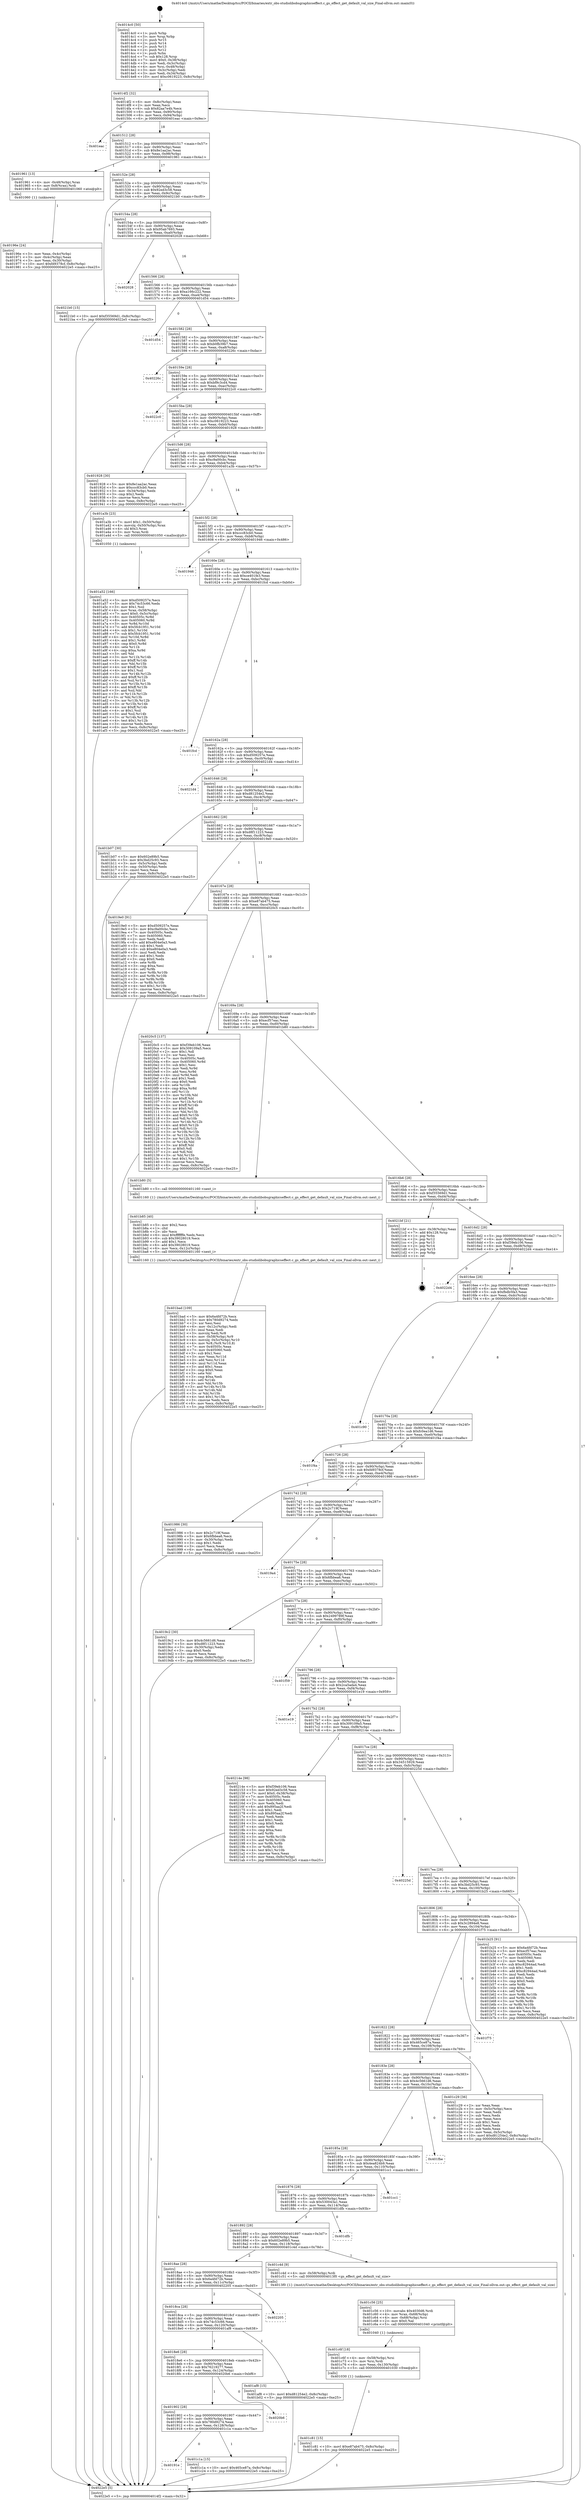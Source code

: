 digraph "0x4014c0" {
  label = "0x4014c0 (/mnt/c/Users/mathe/Desktop/tcc/POCII/binaries/extr_obs-studiolibobsgraphicseffect.c_gs_effect_get_default_val_size_Final-ollvm.out::main(0))"
  labelloc = "t"
  node[shape=record]

  Entry [label="",width=0.3,height=0.3,shape=circle,fillcolor=black,style=filled]
  "0x4014f2" [label="{
     0x4014f2 [32]\l
     | [instrs]\l
     &nbsp;&nbsp;0x4014f2 \<+6\>: mov -0x8c(%rbp),%eax\l
     &nbsp;&nbsp;0x4014f8 \<+2\>: mov %eax,%ecx\l
     &nbsp;&nbsp;0x4014fa \<+6\>: sub $0x82aa7e4b,%ecx\l
     &nbsp;&nbsp;0x401500 \<+6\>: mov %eax,-0x90(%rbp)\l
     &nbsp;&nbsp;0x401506 \<+6\>: mov %ecx,-0x94(%rbp)\l
     &nbsp;&nbsp;0x40150c \<+6\>: je 0000000000401eac \<main+0x9ec\>\l
  }"]
  "0x401eac" [label="{
     0x401eac\l
  }", style=dashed]
  "0x401512" [label="{
     0x401512 [28]\l
     | [instrs]\l
     &nbsp;&nbsp;0x401512 \<+5\>: jmp 0000000000401517 \<main+0x57\>\l
     &nbsp;&nbsp;0x401517 \<+6\>: mov -0x90(%rbp),%eax\l
     &nbsp;&nbsp;0x40151d \<+5\>: sub $0x8e1aa2ac,%eax\l
     &nbsp;&nbsp;0x401522 \<+6\>: mov %eax,-0x98(%rbp)\l
     &nbsp;&nbsp;0x401528 \<+6\>: je 0000000000401961 \<main+0x4a1\>\l
  }"]
  Exit [label="",width=0.3,height=0.3,shape=circle,fillcolor=black,style=filled,peripheries=2]
  "0x401961" [label="{
     0x401961 [13]\l
     | [instrs]\l
     &nbsp;&nbsp;0x401961 \<+4\>: mov -0x48(%rbp),%rax\l
     &nbsp;&nbsp;0x401965 \<+4\>: mov 0x8(%rax),%rdi\l
     &nbsp;&nbsp;0x401969 \<+5\>: call 0000000000401060 \<atoi@plt\>\l
     | [calls]\l
     &nbsp;&nbsp;0x401060 \{1\} (unknown)\l
  }"]
  "0x40152e" [label="{
     0x40152e [28]\l
     | [instrs]\l
     &nbsp;&nbsp;0x40152e \<+5\>: jmp 0000000000401533 \<main+0x73\>\l
     &nbsp;&nbsp;0x401533 \<+6\>: mov -0x90(%rbp),%eax\l
     &nbsp;&nbsp;0x401539 \<+5\>: sub $0x92ed3c58,%eax\l
     &nbsp;&nbsp;0x40153e \<+6\>: mov %eax,-0x9c(%rbp)\l
     &nbsp;&nbsp;0x401544 \<+6\>: je 00000000004021b0 \<main+0xcf0\>\l
  }"]
  "0x401c81" [label="{
     0x401c81 [15]\l
     | [instrs]\l
     &nbsp;&nbsp;0x401c81 \<+10\>: movl $0xe87ab475,-0x8c(%rbp)\l
     &nbsp;&nbsp;0x401c8b \<+5\>: jmp 00000000004022e5 \<main+0xe25\>\l
  }"]
  "0x4021b0" [label="{
     0x4021b0 [15]\l
     | [instrs]\l
     &nbsp;&nbsp;0x4021b0 \<+10\>: movl $0xf35569d1,-0x8c(%rbp)\l
     &nbsp;&nbsp;0x4021ba \<+5\>: jmp 00000000004022e5 \<main+0xe25\>\l
  }"]
  "0x40154a" [label="{
     0x40154a [28]\l
     | [instrs]\l
     &nbsp;&nbsp;0x40154a \<+5\>: jmp 000000000040154f \<main+0x8f\>\l
     &nbsp;&nbsp;0x40154f \<+6\>: mov -0x90(%rbp),%eax\l
     &nbsp;&nbsp;0x401555 \<+5\>: sub $0x95ab7693,%eax\l
     &nbsp;&nbsp;0x40155a \<+6\>: mov %eax,-0xa0(%rbp)\l
     &nbsp;&nbsp;0x401560 \<+6\>: je 0000000000402028 \<main+0xb68\>\l
  }"]
  "0x401c6f" [label="{
     0x401c6f [18]\l
     | [instrs]\l
     &nbsp;&nbsp;0x401c6f \<+4\>: mov -0x58(%rbp),%rsi\l
     &nbsp;&nbsp;0x401c73 \<+3\>: mov %rsi,%rdi\l
     &nbsp;&nbsp;0x401c76 \<+6\>: mov %eax,-0x130(%rbp)\l
     &nbsp;&nbsp;0x401c7c \<+5\>: call 0000000000401030 \<free@plt\>\l
     | [calls]\l
     &nbsp;&nbsp;0x401030 \{1\} (unknown)\l
  }"]
  "0x402028" [label="{
     0x402028\l
  }", style=dashed]
  "0x401566" [label="{
     0x401566 [28]\l
     | [instrs]\l
     &nbsp;&nbsp;0x401566 \<+5\>: jmp 000000000040156b \<main+0xab\>\l
     &nbsp;&nbsp;0x40156b \<+6\>: mov -0x90(%rbp),%eax\l
     &nbsp;&nbsp;0x401571 \<+5\>: sub $0xa166c222,%eax\l
     &nbsp;&nbsp;0x401576 \<+6\>: mov %eax,-0xa4(%rbp)\l
     &nbsp;&nbsp;0x40157c \<+6\>: je 0000000000401d54 \<main+0x894\>\l
  }"]
  "0x401c56" [label="{
     0x401c56 [25]\l
     | [instrs]\l
     &nbsp;&nbsp;0x401c56 \<+10\>: movabs $0x4030d6,%rdi\l
     &nbsp;&nbsp;0x401c60 \<+4\>: mov %rax,-0x68(%rbp)\l
     &nbsp;&nbsp;0x401c64 \<+4\>: mov -0x68(%rbp),%rsi\l
     &nbsp;&nbsp;0x401c68 \<+2\>: mov $0x0,%al\l
     &nbsp;&nbsp;0x401c6a \<+5\>: call 0000000000401040 \<printf@plt\>\l
     | [calls]\l
     &nbsp;&nbsp;0x401040 \{1\} (unknown)\l
  }"]
  "0x401d54" [label="{
     0x401d54\l
  }", style=dashed]
  "0x401582" [label="{
     0x401582 [28]\l
     | [instrs]\l
     &nbsp;&nbsp;0x401582 \<+5\>: jmp 0000000000401587 \<main+0xc7\>\l
     &nbsp;&nbsp;0x401587 \<+6\>: mov -0x90(%rbp),%eax\l
     &nbsp;&nbsp;0x40158d \<+5\>: sub $0xb0fb39b7,%eax\l
     &nbsp;&nbsp;0x401592 \<+6\>: mov %eax,-0xa8(%rbp)\l
     &nbsp;&nbsp;0x401598 \<+6\>: je 000000000040226c \<main+0xdac\>\l
  }"]
  "0x40191e" [label="{
     0x40191e\l
  }", style=dashed]
  "0x40226c" [label="{
     0x40226c\l
  }", style=dashed]
  "0x40159e" [label="{
     0x40159e [28]\l
     | [instrs]\l
     &nbsp;&nbsp;0x40159e \<+5\>: jmp 00000000004015a3 \<main+0xe3\>\l
     &nbsp;&nbsp;0x4015a3 \<+6\>: mov -0x90(%rbp),%eax\l
     &nbsp;&nbsp;0x4015a9 \<+5\>: sub $0xbf9c3cd4,%eax\l
     &nbsp;&nbsp;0x4015ae \<+6\>: mov %eax,-0xac(%rbp)\l
     &nbsp;&nbsp;0x4015b4 \<+6\>: je 00000000004022c0 \<main+0xe00\>\l
  }"]
  "0x401c1a" [label="{
     0x401c1a [15]\l
     | [instrs]\l
     &nbsp;&nbsp;0x401c1a \<+10\>: movl $0x465ce87a,-0x8c(%rbp)\l
     &nbsp;&nbsp;0x401c24 \<+5\>: jmp 00000000004022e5 \<main+0xe25\>\l
  }"]
  "0x4022c0" [label="{
     0x4022c0\l
  }", style=dashed]
  "0x4015ba" [label="{
     0x4015ba [28]\l
     | [instrs]\l
     &nbsp;&nbsp;0x4015ba \<+5\>: jmp 00000000004015bf \<main+0xff\>\l
     &nbsp;&nbsp;0x4015bf \<+6\>: mov -0x90(%rbp),%eax\l
     &nbsp;&nbsp;0x4015c5 \<+5\>: sub $0xc0619223,%eax\l
     &nbsp;&nbsp;0x4015ca \<+6\>: mov %eax,-0xb0(%rbp)\l
     &nbsp;&nbsp;0x4015d0 \<+6\>: je 0000000000401928 \<main+0x468\>\l
  }"]
  "0x401902" [label="{
     0x401902 [28]\l
     | [instrs]\l
     &nbsp;&nbsp;0x401902 \<+5\>: jmp 0000000000401907 \<main+0x447\>\l
     &nbsp;&nbsp;0x401907 \<+6\>: mov -0x90(%rbp),%eax\l
     &nbsp;&nbsp;0x40190d \<+5\>: sub $0x780d9274,%eax\l
     &nbsp;&nbsp;0x401912 \<+6\>: mov %eax,-0x128(%rbp)\l
     &nbsp;&nbsp;0x401918 \<+6\>: je 0000000000401c1a \<main+0x75a\>\l
  }"]
  "0x401928" [label="{
     0x401928 [30]\l
     | [instrs]\l
     &nbsp;&nbsp;0x401928 \<+5\>: mov $0x8e1aa2ac,%eax\l
     &nbsp;&nbsp;0x40192d \<+5\>: mov $0xccc83cb0,%ecx\l
     &nbsp;&nbsp;0x401932 \<+3\>: mov -0x34(%rbp),%edx\l
     &nbsp;&nbsp;0x401935 \<+3\>: cmp $0x2,%edx\l
     &nbsp;&nbsp;0x401938 \<+3\>: cmovne %ecx,%eax\l
     &nbsp;&nbsp;0x40193b \<+6\>: mov %eax,-0x8c(%rbp)\l
     &nbsp;&nbsp;0x401941 \<+5\>: jmp 00000000004022e5 \<main+0xe25\>\l
  }"]
  "0x4015d6" [label="{
     0x4015d6 [28]\l
     | [instrs]\l
     &nbsp;&nbsp;0x4015d6 \<+5\>: jmp 00000000004015db \<main+0x11b\>\l
     &nbsp;&nbsp;0x4015db \<+6\>: mov -0x90(%rbp),%eax\l
     &nbsp;&nbsp;0x4015e1 \<+5\>: sub $0xc9a00cbc,%eax\l
     &nbsp;&nbsp;0x4015e6 \<+6\>: mov %eax,-0xb4(%rbp)\l
     &nbsp;&nbsp;0x4015ec \<+6\>: je 0000000000401a3b \<main+0x57b\>\l
  }"]
  "0x4022e5" [label="{
     0x4022e5 [5]\l
     | [instrs]\l
     &nbsp;&nbsp;0x4022e5 \<+5\>: jmp 00000000004014f2 \<main+0x32\>\l
  }"]
  "0x4014c0" [label="{
     0x4014c0 [50]\l
     | [instrs]\l
     &nbsp;&nbsp;0x4014c0 \<+1\>: push %rbp\l
     &nbsp;&nbsp;0x4014c1 \<+3\>: mov %rsp,%rbp\l
     &nbsp;&nbsp;0x4014c4 \<+2\>: push %r15\l
     &nbsp;&nbsp;0x4014c6 \<+2\>: push %r14\l
     &nbsp;&nbsp;0x4014c8 \<+2\>: push %r13\l
     &nbsp;&nbsp;0x4014ca \<+2\>: push %r12\l
     &nbsp;&nbsp;0x4014cc \<+1\>: push %rbx\l
     &nbsp;&nbsp;0x4014cd \<+7\>: sub $0x128,%rsp\l
     &nbsp;&nbsp;0x4014d4 \<+7\>: movl $0x0,-0x38(%rbp)\l
     &nbsp;&nbsp;0x4014db \<+3\>: mov %edi,-0x3c(%rbp)\l
     &nbsp;&nbsp;0x4014de \<+4\>: mov %rsi,-0x48(%rbp)\l
     &nbsp;&nbsp;0x4014e2 \<+3\>: mov -0x3c(%rbp),%edi\l
     &nbsp;&nbsp;0x4014e5 \<+3\>: mov %edi,-0x34(%rbp)\l
     &nbsp;&nbsp;0x4014e8 \<+10\>: movl $0xc0619223,-0x8c(%rbp)\l
  }"]
  "0x40196e" [label="{
     0x40196e [24]\l
     | [instrs]\l
     &nbsp;&nbsp;0x40196e \<+3\>: mov %eax,-0x4c(%rbp)\l
     &nbsp;&nbsp;0x401971 \<+3\>: mov -0x4c(%rbp),%eax\l
     &nbsp;&nbsp;0x401974 \<+3\>: mov %eax,-0x30(%rbp)\l
     &nbsp;&nbsp;0x401977 \<+10\>: movl $0xfd9378cf,-0x8c(%rbp)\l
     &nbsp;&nbsp;0x401981 \<+5\>: jmp 00000000004022e5 \<main+0xe25\>\l
  }"]
  "0x4020b6" [label="{
     0x4020b6\l
  }", style=dashed]
  "0x401a3b" [label="{
     0x401a3b [23]\l
     | [instrs]\l
     &nbsp;&nbsp;0x401a3b \<+7\>: movl $0x1,-0x50(%rbp)\l
     &nbsp;&nbsp;0x401a42 \<+4\>: movslq -0x50(%rbp),%rax\l
     &nbsp;&nbsp;0x401a46 \<+4\>: shl $0x3,%rax\l
     &nbsp;&nbsp;0x401a4a \<+3\>: mov %rax,%rdi\l
     &nbsp;&nbsp;0x401a4d \<+5\>: call 0000000000401050 \<malloc@plt\>\l
     | [calls]\l
     &nbsp;&nbsp;0x401050 \{1\} (unknown)\l
  }"]
  "0x4015f2" [label="{
     0x4015f2 [28]\l
     | [instrs]\l
     &nbsp;&nbsp;0x4015f2 \<+5\>: jmp 00000000004015f7 \<main+0x137\>\l
     &nbsp;&nbsp;0x4015f7 \<+6\>: mov -0x90(%rbp),%eax\l
     &nbsp;&nbsp;0x4015fd \<+5\>: sub $0xccc83cb0,%eax\l
     &nbsp;&nbsp;0x401602 \<+6\>: mov %eax,-0xb8(%rbp)\l
     &nbsp;&nbsp;0x401608 \<+6\>: je 0000000000401946 \<main+0x486\>\l
  }"]
  "0x401bad" [label="{
     0x401bad [109]\l
     | [instrs]\l
     &nbsp;&nbsp;0x401bad \<+5\>: mov $0x6a4fd72b,%ecx\l
     &nbsp;&nbsp;0x401bb2 \<+5\>: mov $0x780d9274,%edx\l
     &nbsp;&nbsp;0x401bb7 \<+2\>: xor %esi,%esi\l
     &nbsp;&nbsp;0x401bb9 \<+6\>: mov -0x12c(%rbp),%edi\l
     &nbsp;&nbsp;0x401bbf \<+3\>: imul %eax,%edi\l
     &nbsp;&nbsp;0x401bc2 \<+3\>: movslq %edi,%r8\l
     &nbsp;&nbsp;0x401bc5 \<+4\>: mov -0x58(%rbp),%r9\l
     &nbsp;&nbsp;0x401bc9 \<+4\>: movslq -0x5c(%rbp),%r10\l
     &nbsp;&nbsp;0x401bcd \<+4\>: mov %r8,(%r9,%r10,8)\l
     &nbsp;&nbsp;0x401bd1 \<+7\>: mov 0x40505c,%eax\l
     &nbsp;&nbsp;0x401bd8 \<+7\>: mov 0x405060,%edi\l
     &nbsp;&nbsp;0x401bdf \<+3\>: sub $0x1,%esi\l
     &nbsp;&nbsp;0x401be2 \<+3\>: mov %eax,%r11d\l
     &nbsp;&nbsp;0x401be5 \<+3\>: add %esi,%r11d\l
     &nbsp;&nbsp;0x401be8 \<+4\>: imul %r11d,%eax\l
     &nbsp;&nbsp;0x401bec \<+3\>: and $0x1,%eax\l
     &nbsp;&nbsp;0x401bef \<+3\>: cmp $0x0,%eax\l
     &nbsp;&nbsp;0x401bf2 \<+3\>: sete %bl\l
     &nbsp;&nbsp;0x401bf5 \<+3\>: cmp $0xa,%edi\l
     &nbsp;&nbsp;0x401bf8 \<+4\>: setl %r14b\l
     &nbsp;&nbsp;0x401bfc \<+3\>: mov %bl,%r15b\l
     &nbsp;&nbsp;0x401bff \<+3\>: and %r14b,%r15b\l
     &nbsp;&nbsp;0x401c02 \<+3\>: xor %r14b,%bl\l
     &nbsp;&nbsp;0x401c05 \<+3\>: or %bl,%r15b\l
     &nbsp;&nbsp;0x401c08 \<+4\>: test $0x1,%r15b\l
     &nbsp;&nbsp;0x401c0c \<+3\>: cmovne %edx,%ecx\l
     &nbsp;&nbsp;0x401c0f \<+6\>: mov %ecx,-0x8c(%rbp)\l
     &nbsp;&nbsp;0x401c15 \<+5\>: jmp 00000000004022e5 \<main+0xe25\>\l
  }"]
  "0x401946" [label="{
     0x401946\l
  }", style=dashed]
  "0x40160e" [label="{
     0x40160e [28]\l
     | [instrs]\l
     &nbsp;&nbsp;0x40160e \<+5\>: jmp 0000000000401613 \<main+0x153\>\l
     &nbsp;&nbsp;0x401613 \<+6\>: mov -0x90(%rbp),%eax\l
     &nbsp;&nbsp;0x401619 \<+5\>: sub $0xce401fe3,%eax\l
     &nbsp;&nbsp;0x40161e \<+6\>: mov %eax,-0xbc(%rbp)\l
     &nbsp;&nbsp;0x401624 \<+6\>: je 0000000000401fcd \<main+0xb0d\>\l
  }"]
  "0x401b85" [label="{
     0x401b85 [40]\l
     | [instrs]\l
     &nbsp;&nbsp;0x401b85 \<+5\>: mov $0x2,%ecx\l
     &nbsp;&nbsp;0x401b8a \<+1\>: cltd\l
     &nbsp;&nbsp;0x401b8b \<+2\>: idiv %ecx\l
     &nbsp;&nbsp;0x401b8d \<+6\>: imul $0xfffffffe,%edx,%ecx\l
     &nbsp;&nbsp;0x401b93 \<+6\>: sub $0x39028019,%ecx\l
     &nbsp;&nbsp;0x401b99 \<+3\>: add $0x1,%ecx\l
     &nbsp;&nbsp;0x401b9c \<+6\>: add $0x39028019,%ecx\l
     &nbsp;&nbsp;0x401ba2 \<+6\>: mov %ecx,-0x12c(%rbp)\l
     &nbsp;&nbsp;0x401ba8 \<+5\>: call 0000000000401160 \<next_i\>\l
     | [calls]\l
     &nbsp;&nbsp;0x401160 \{1\} (/mnt/c/Users/mathe/Desktop/tcc/POCII/binaries/extr_obs-studiolibobsgraphicseffect.c_gs_effect_get_default_val_size_Final-ollvm.out::next_i)\l
  }"]
  "0x401fcd" [label="{
     0x401fcd\l
  }", style=dashed]
  "0x40162a" [label="{
     0x40162a [28]\l
     | [instrs]\l
     &nbsp;&nbsp;0x40162a \<+5\>: jmp 000000000040162f \<main+0x16f\>\l
     &nbsp;&nbsp;0x40162f \<+6\>: mov -0x90(%rbp),%eax\l
     &nbsp;&nbsp;0x401635 \<+5\>: sub $0xd509257e,%eax\l
     &nbsp;&nbsp;0x40163a \<+6\>: mov %eax,-0xc0(%rbp)\l
     &nbsp;&nbsp;0x401640 \<+6\>: je 00000000004021d4 \<main+0xd14\>\l
  }"]
  "0x4018e6" [label="{
     0x4018e6 [28]\l
     | [instrs]\l
     &nbsp;&nbsp;0x4018e6 \<+5\>: jmp 00000000004018eb \<main+0x42b\>\l
     &nbsp;&nbsp;0x4018eb \<+6\>: mov -0x90(%rbp),%eax\l
     &nbsp;&nbsp;0x4018f1 \<+5\>: sub $0x76219277,%eax\l
     &nbsp;&nbsp;0x4018f6 \<+6\>: mov %eax,-0x124(%rbp)\l
     &nbsp;&nbsp;0x4018fc \<+6\>: je 00000000004020b6 \<main+0xbf6\>\l
  }"]
  "0x4021d4" [label="{
     0x4021d4\l
  }", style=dashed]
  "0x401646" [label="{
     0x401646 [28]\l
     | [instrs]\l
     &nbsp;&nbsp;0x401646 \<+5\>: jmp 000000000040164b \<main+0x18b\>\l
     &nbsp;&nbsp;0x40164b \<+6\>: mov -0x90(%rbp),%eax\l
     &nbsp;&nbsp;0x401651 \<+5\>: sub $0xd81254e2,%eax\l
     &nbsp;&nbsp;0x401656 \<+6\>: mov %eax,-0xc4(%rbp)\l
     &nbsp;&nbsp;0x40165c \<+6\>: je 0000000000401b07 \<main+0x647\>\l
  }"]
  "0x401af8" [label="{
     0x401af8 [15]\l
     | [instrs]\l
     &nbsp;&nbsp;0x401af8 \<+10\>: movl $0xd81254e2,-0x8c(%rbp)\l
     &nbsp;&nbsp;0x401b02 \<+5\>: jmp 00000000004022e5 \<main+0xe25\>\l
  }"]
  "0x401b07" [label="{
     0x401b07 [30]\l
     | [instrs]\l
     &nbsp;&nbsp;0x401b07 \<+5\>: mov $0x602e89b5,%eax\l
     &nbsp;&nbsp;0x401b0c \<+5\>: mov $0x3bd25c93,%ecx\l
     &nbsp;&nbsp;0x401b11 \<+3\>: mov -0x5c(%rbp),%edx\l
     &nbsp;&nbsp;0x401b14 \<+3\>: cmp -0x50(%rbp),%edx\l
     &nbsp;&nbsp;0x401b17 \<+3\>: cmovl %ecx,%eax\l
     &nbsp;&nbsp;0x401b1a \<+6\>: mov %eax,-0x8c(%rbp)\l
     &nbsp;&nbsp;0x401b20 \<+5\>: jmp 00000000004022e5 \<main+0xe25\>\l
  }"]
  "0x401662" [label="{
     0x401662 [28]\l
     | [instrs]\l
     &nbsp;&nbsp;0x401662 \<+5\>: jmp 0000000000401667 \<main+0x1a7\>\l
     &nbsp;&nbsp;0x401667 \<+6\>: mov -0x90(%rbp),%eax\l
     &nbsp;&nbsp;0x40166d \<+5\>: sub $0xd8f11223,%eax\l
     &nbsp;&nbsp;0x401672 \<+6\>: mov %eax,-0xc8(%rbp)\l
     &nbsp;&nbsp;0x401678 \<+6\>: je 00000000004019e0 \<main+0x520\>\l
  }"]
  "0x4018ca" [label="{
     0x4018ca [28]\l
     | [instrs]\l
     &nbsp;&nbsp;0x4018ca \<+5\>: jmp 00000000004018cf \<main+0x40f\>\l
     &nbsp;&nbsp;0x4018cf \<+6\>: mov -0x90(%rbp),%eax\l
     &nbsp;&nbsp;0x4018d5 \<+5\>: sub $0x74c53c66,%eax\l
     &nbsp;&nbsp;0x4018da \<+6\>: mov %eax,-0x120(%rbp)\l
     &nbsp;&nbsp;0x4018e0 \<+6\>: je 0000000000401af8 \<main+0x638\>\l
  }"]
  "0x4019e0" [label="{
     0x4019e0 [91]\l
     | [instrs]\l
     &nbsp;&nbsp;0x4019e0 \<+5\>: mov $0xd509257e,%eax\l
     &nbsp;&nbsp;0x4019e5 \<+5\>: mov $0xc9a00cbc,%ecx\l
     &nbsp;&nbsp;0x4019ea \<+7\>: mov 0x40505c,%edx\l
     &nbsp;&nbsp;0x4019f1 \<+7\>: mov 0x405060,%esi\l
     &nbsp;&nbsp;0x4019f8 \<+2\>: mov %edx,%edi\l
     &nbsp;&nbsp;0x4019fa \<+6\>: add $0xe804e0a3,%edi\l
     &nbsp;&nbsp;0x401a00 \<+3\>: sub $0x1,%edi\l
     &nbsp;&nbsp;0x401a03 \<+6\>: sub $0xe804e0a3,%edi\l
     &nbsp;&nbsp;0x401a09 \<+3\>: imul %edi,%edx\l
     &nbsp;&nbsp;0x401a0c \<+3\>: and $0x1,%edx\l
     &nbsp;&nbsp;0x401a0f \<+3\>: cmp $0x0,%edx\l
     &nbsp;&nbsp;0x401a12 \<+4\>: sete %r8b\l
     &nbsp;&nbsp;0x401a16 \<+3\>: cmp $0xa,%esi\l
     &nbsp;&nbsp;0x401a19 \<+4\>: setl %r9b\l
     &nbsp;&nbsp;0x401a1d \<+3\>: mov %r8b,%r10b\l
     &nbsp;&nbsp;0x401a20 \<+3\>: and %r9b,%r10b\l
     &nbsp;&nbsp;0x401a23 \<+3\>: xor %r9b,%r8b\l
     &nbsp;&nbsp;0x401a26 \<+3\>: or %r8b,%r10b\l
     &nbsp;&nbsp;0x401a29 \<+4\>: test $0x1,%r10b\l
     &nbsp;&nbsp;0x401a2d \<+3\>: cmovne %ecx,%eax\l
     &nbsp;&nbsp;0x401a30 \<+6\>: mov %eax,-0x8c(%rbp)\l
     &nbsp;&nbsp;0x401a36 \<+5\>: jmp 00000000004022e5 \<main+0xe25\>\l
  }"]
  "0x40167e" [label="{
     0x40167e [28]\l
     | [instrs]\l
     &nbsp;&nbsp;0x40167e \<+5\>: jmp 0000000000401683 \<main+0x1c3\>\l
     &nbsp;&nbsp;0x401683 \<+6\>: mov -0x90(%rbp),%eax\l
     &nbsp;&nbsp;0x401689 \<+5\>: sub $0xe87ab475,%eax\l
     &nbsp;&nbsp;0x40168e \<+6\>: mov %eax,-0xcc(%rbp)\l
     &nbsp;&nbsp;0x401694 \<+6\>: je 00000000004020c5 \<main+0xc05\>\l
  }"]
  "0x402205" [label="{
     0x402205\l
  }", style=dashed]
  "0x4020c5" [label="{
     0x4020c5 [137]\l
     | [instrs]\l
     &nbsp;&nbsp;0x4020c5 \<+5\>: mov $0xf39eb106,%eax\l
     &nbsp;&nbsp;0x4020ca \<+5\>: mov $0x309109a5,%ecx\l
     &nbsp;&nbsp;0x4020cf \<+2\>: mov $0x1,%dl\l
     &nbsp;&nbsp;0x4020d1 \<+2\>: xor %esi,%esi\l
     &nbsp;&nbsp;0x4020d3 \<+7\>: mov 0x40505c,%edi\l
     &nbsp;&nbsp;0x4020da \<+8\>: mov 0x405060,%r8d\l
     &nbsp;&nbsp;0x4020e2 \<+3\>: sub $0x1,%esi\l
     &nbsp;&nbsp;0x4020e5 \<+3\>: mov %edi,%r9d\l
     &nbsp;&nbsp;0x4020e8 \<+3\>: add %esi,%r9d\l
     &nbsp;&nbsp;0x4020eb \<+4\>: imul %r9d,%edi\l
     &nbsp;&nbsp;0x4020ef \<+3\>: and $0x1,%edi\l
     &nbsp;&nbsp;0x4020f2 \<+3\>: cmp $0x0,%edi\l
     &nbsp;&nbsp;0x4020f5 \<+4\>: sete %r10b\l
     &nbsp;&nbsp;0x4020f9 \<+4\>: cmp $0xa,%r8d\l
     &nbsp;&nbsp;0x4020fd \<+4\>: setl %r11b\l
     &nbsp;&nbsp;0x402101 \<+3\>: mov %r10b,%bl\l
     &nbsp;&nbsp;0x402104 \<+3\>: xor $0xff,%bl\l
     &nbsp;&nbsp;0x402107 \<+3\>: mov %r11b,%r14b\l
     &nbsp;&nbsp;0x40210a \<+4\>: xor $0xff,%r14b\l
     &nbsp;&nbsp;0x40210e \<+3\>: xor $0x0,%dl\l
     &nbsp;&nbsp;0x402111 \<+3\>: mov %bl,%r15b\l
     &nbsp;&nbsp;0x402114 \<+4\>: and $0x0,%r15b\l
     &nbsp;&nbsp;0x402118 \<+3\>: and %dl,%r10b\l
     &nbsp;&nbsp;0x40211b \<+3\>: mov %r14b,%r12b\l
     &nbsp;&nbsp;0x40211e \<+4\>: and $0x0,%r12b\l
     &nbsp;&nbsp;0x402122 \<+3\>: and %dl,%r11b\l
     &nbsp;&nbsp;0x402125 \<+3\>: or %r10b,%r15b\l
     &nbsp;&nbsp;0x402128 \<+3\>: or %r11b,%r12b\l
     &nbsp;&nbsp;0x40212b \<+3\>: xor %r12b,%r15b\l
     &nbsp;&nbsp;0x40212e \<+3\>: or %r14b,%bl\l
     &nbsp;&nbsp;0x402131 \<+3\>: xor $0xff,%bl\l
     &nbsp;&nbsp;0x402134 \<+3\>: or $0x0,%dl\l
     &nbsp;&nbsp;0x402137 \<+2\>: and %dl,%bl\l
     &nbsp;&nbsp;0x402139 \<+3\>: or %bl,%r15b\l
     &nbsp;&nbsp;0x40213c \<+4\>: test $0x1,%r15b\l
     &nbsp;&nbsp;0x402140 \<+3\>: cmovne %ecx,%eax\l
     &nbsp;&nbsp;0x402143 \<+6\>: mov %eax,-0x8c(%rbp)\l
     &nbsp;&nbsp;0x402149 \<+5\>: jmp 00000000004022e5 \<main+0xe25\>\l
  }"]
  "0x40169a" [label="{
     0x40169a [28]\l
     | [instrs]\l
     &nbsp;&nbsp;0x40169a \<+5\>: jmp 000000000040169f \<main+0x1df\>\l
     &nbsp;&nbsp;0x40169f \<+6\>: mov -0x90(%rbp),%eax\l
     &nbsp;&nbsp;0x4016a5 \<+5\>: sub $0xecf57eac,%eax\l
     &nbsp;&nbsp;0x4016aa \<+6\>: mov %eax,-0xd0(%rbp)\l
     &nbsp;&nbsp;0x4016b0 \<+6\>: je 0000000000401b80 \<main+0x6c0\>\l
  }"]
  "0x4018ae" [label="{
     0x4018ae [28]\l
     | [instrs]\l
     &nbsp;&nbsp;0x4018ae \<+5\>: jmp 00000000004018b3 \<main+0x3f3\>\l
     &nbsp;&nbsp;0x4018b3 \<+6\>: mov -0x90(%rbp),%eax\l
     &nbsp;&nbsp;0x4018b9 \<+5\>: sub $0x6a4fd72b,%eax\l
     &nbsp;&nbsp;0x4018be \<+6\>: mov %eax,-0x11c(%rbp)\l
     &nbsp;&nbsp;0x4018c4 \<+6\>: je 0000000000402205 \<main+0xd45\>\l
  }"]
  "0x401b80" [label="{
     0x401b80 [5]\l
     | [instrs]\l
     &nbsp;&nbsp;0x401b80 \<+5\>: call 0000000000401160 \<next_i\>\l
     | [calls]\l
     &nbsp;&nbsp;0x401160 \{1\} (/mnt/c/Users/mathe/Desktop/tcc/POCII/binaries/extr_obs-studiolibobsgraphicseffect.c_gs_effect_get_default_val_size_Final-ollvm.out::next_i)\l
  }"]
  "0x4016b6" [label="{
     0x4016b6 [28]\l
     | [instrs]\l
     &nbsp;&nbsp;0x4016b6 \<+5\>: jmp 00000000004016bb \<main+0x1fb\>\l
     &nbsp;&nbsp;0x4016bb \<+6\>: mov -0x90(%rbp),%eax\l
     &nbsp;&nbsp;0x4016c1 \<+5\>: sub $0xf35569d1,%eax\l
     &nbsp;&nbsp;0x4016c6 \<+6\>: mov %eax,-0xd4(%rbp)\l
     &nbsp;&nbsp;0x4016cc \<+6\>: je 00000000004021bf \<main+0xcff\>\l
  }"]
  "0x401c4d" [label="{
     0x401c4d [9]\l
     | [instrs]\l
     &nbsp;&nbsp;0x401c4d \<+4\>: mov -0x58(%rbp),%rdi\l
     &nbsp;&nbsp;0x401c51 \<+5\>: call 00000000004013f0 \<gs_effect_get_default_val_size\>\l
     | [calls]\l
     &nbsp;&nbsp;0x4013f0 \{1\} (/mnt/c/Users/mathe/Desktop/tcc/POCII/binaries/extr_obs-studiolibobsgraphicseffect.c_gs_effect_get_default_val_size_Final-ollvm.out::gs_effect_get_default_val_size)\l
  }"]
  "0x4021bf" [label="{
     0x4021bf [21]\l
     | [instrs]\l
     &nbsp;&nbsp;0x4021bf \<+3\>: mov -0x38(%rbp),%eax\l
     &nbsp;&nbsp;0x4021c2 \<+7\>: add $0x128,%rsp\l
     &nbsp;&nbsp;0x4021c9 \<+1\>: pop %rbx\l
     &nbsp;&nbsp;0x4021ca \<+2\>: pop %r12\l
     &nbsp;&nbsp;0x4021cc \<+2\>: pop %r13\l
     &nbsp;&nbsp;0x4021ce \<+2\>: pop %r14\l
     &nbsp;&nbsp;0x4021d0 \<+2\>: pop %r15\l
     &nbsp;&nbsp;0x4021d2 \<+1\>: pop %rbp\l
     &nbsp;&nbsp;0x4021d3 \<+1\>: ret\l
  }"]
  "0x4016d2" [label="{
     0x4016d2 [28]\l
     | [instrs]\l
     &nbsp;&nbsp;0x4016d2 \<+5\>: jmp 00000000004016d7 \<main+0x217\>\l
     &nbsp;&nbsp;0x4016d7 \<+6\>: mov -0x90(%rbp),%eax\l
     &nbsp;&nbsp;0x4016dd \<+5\>: sub $0xf39eb106,%eax\l
     &nbsp;&nbsp;0x4016e2 \<+6\>: mov %eax,-0xd8(%rbp)\l
     &nbsp;&nbsp;0x4016e8 \<+6\>: je 00000000004022d4 \<main+0xe14\>\l
  }"]
  "0x401892" [label="{
     0x401892 [28]\l
     | [instrs]\l
     &nbsp;&nbsp;0x401892 \<+5\>: jmp 0000000000401897 \<main+0x3d7\>\l
     &nbsp;&nbsp;0x401897 \<+6\>: mov -0x90(%rbp),%eax\l
     &nbsp;&nbsp;0x40189d \<+5\>: sub $0x602e89b5,%eax\l
     &nbsp;&nbsp;0x4018a2 \<+6\>: mov %eax,-0x118(%rbp)\l
     &nbsp;&nbsp;0x4018a8 \<+6\>: je 0000000000401c4d \<main+0x78d\>\l
  }"]
  "0x4022d4" [label="{
     0x4022d4\l
  }", style=dashed]
  "0x4016ee" [label="{
     0x4016ee [28]\l
     | [instrs]\l
     &nbsp;&nbsp;0x4016ee \<+5\>: jmp 00000000004016f3 \<main+0x233\>\l
     &nbsp;&nbsp;0x4016f3 \<+6\>: mov -0x90(%rbp),%eax\l
     &nbsp;&nbsp;0x4016f9 \<+5\>: sub $0xfbdb5fa3,%eax\l
     &nbsp;&nbsp;0x4016fe \<+6\>: mov %eax,-0xdc(%rbp)\l
     &nbsp;&nbsp;0x401704 \<+6\>: je 0000000000401c90 \<main+0x7d0\>\l
  }"]
  "0x401dfb" [label="{
     0x401dfb\l
  }", style=dashed]
  "0x401c90" [label="{
     0x401c90\l
  }", style=dashed]
  "0x40170a" [label="{
     0x40170a [28]\l
     | [instrs]\l
     &nbsp;&nbsp;0x40170a \<+5\>: jmp 000000000040170f \<main+0x24f\>\l
     &nbsp;&nbsp;0x40170f \<+6\>: mov -0x90(%rbp),%eax\l
     &nbsp;&nbsp;0x401715 \<+5\>: sub $0xfc0ea1d6,%eax\l
     &nbsp;&nbsp;0x40171a \<+6\>: mov %eax,-0xe0(%rbp)\l
     &nbsp;&nbsp;0x401720 \<+6\>: je 0000000000401f4a \<main+0xa8a\>\l
  }"]
  "0x401876" [label="{
     0x401876 [28]\l
     | [instrs]\l
     &nbsp;&nbsp;0x401876 \<+5\>: jmp 000000000040187b \<main+0x3bb\>\l
     &nbsp;&nbsp;0x40187b \<+6\>: mov -0x90(%rbp),%eax\l
     &nbsp;&nbsp;0x401881 \<+5\>: sub $0x530043a1,%eax\l
     &nbsp;&nbsp;0x401886 \<+6\>: mov %eax,-0x114(%rbp)\l
     &nbsp;&nbsp;0x40188c \<+6\>: je 0000000000401dfb \<main+0x93b\>\l
  }"]
  "0x401f4a" [label="{
     0x401f4a\l
  }", style=dashed]
  "0x401726" [label="{
     0x401726 [28]\l
     | [instrs]\l
     &nbsp;&nbsp;0x401726 \<+5\>: jmp 000000000040172b \<main+0x26b\>\l
     &nbsp;&nbsp;0x40172b \<+6\>: mov -0x90(%rbp),%eax\l
     &nbsp;&nbsp;0x401731 \<+5\>: sub $0xfd9378cf,%eax\l
     &nbsp;&nbsp;0x401736 \<+6\>: mov %eax,-0xe4(%rbp)\l
     &nbsp;&nbsp;0x40173c \<+6\>: je 0000000000401986 \<main+0x4c6\>\l
  }"]
  "0x401cc1" [label="{
     0x401cc1\l
  }", style=dashed]
  "0x401986" [label="{
     0x401986 [30]\l
     | [instrs]\l
     &nbsp;&nbsp;0x401986 \<+5\>: mov $0x2c719f,%eax\l
     &nbsp;&nbsp;0x40198b \<+5\>: mov $0x6fbbea6,%ecx\l
     &nbsp;&nbsp;0x401990 \<+3\>: mov -0x30(%rbp),%edx\l
     &nbsp;&nbsp;0x401993 \<+3\>: cmp $0x1,%edx\l
     &nbsp;&nbsp;0x401996 \<+3\>: cmovl %ecx,%eax\l
     &nbsp;&nbsp;0x401999 \<+6\>: mov %eax,-0x8c(%rbp)\l
     &nbsp;&nbsp;0x40199f \<+5\>: jmp 00000000004022e5 \<main+0xe25\>\l
  }"]
  "0x401742" [label="{
     0x401742 [28]\l
     | [instrs]\l
     &nbsp;&nbsp;0x401742 \<+5\>: jmp 0000000000401747 \<main+0x287\>\l
     &nbsp;&nbsp;0x401747 \<+6\>: mov -0x90(%rbp),%eax\l
     &nbsp;&nbsp;0x40174d \<+5\>: sub $0x2c719f,%eax\l
     &nbsp;&nbsp;0x401752 \<+6\>: mov %eax,-0xe8(%rbp)\l
     &nbsp;&nbsp;0x401758 \<+6\>: je 00000000004019a4 \<main+0x4e4\>\l
  }"]
  "0x40185a" [label="{
     0x40185a [28]\l
     | [instrs]\l
     &nbsp;&nbsp;0x40185a \<+5\>: jmp 000000000040185f \<main+0x39f\>\l
     &nbsp;&nbsp;0x40185f \<+6\>: mov -0x90(%rbp),%eax\l
     &nbsp;&nbsp;0x401865 \<+5\>: sub $0x4ea824b9,%eax\l
     &nbsp;&nbsp;0x40186a \<+6\>: mov %eax,-0x110(%rbp)\l
     &nbsp;&nbsp;0x401870 \<+6\>: je 0000000000401cc1 \<main+0x801\>\l
  }"]
  "0x4019a4" [label="{
     0x4019a4\l
  }", style=dashed]
  "0x40175e" [label="{
     0x40175e [28]\l
     | [instrs]\l
     &nbsp;&nbsp;0x40175e \<+5\>: jmp 0000000000401763 \<main+0x2a3\>\l
     &nbsp;&nbsp;0x401763 \<+6\>: mov -0x90(%rbp),%eax\l
     &nbsp;&nbsp;0x401769 \<+5\>: sub $0x6fbbea6,%eax\l
     &nbsp;&nbsp;0x40176e \<+6\>: mov %eax,-0xec(%rbp)\l
     &nbsp;&nbsp;0x401774 \<+6\>: je 00000000004019c2 \<main+0x502\>\l
  }"]
  "0x401fbe" [label="{
     0x401fbe\l
  }", style=dashed]
  "0x4019c2" [label="{
     0x4019c2 [30]\l
     | [instrs]\l
     &nbsp;&nbsp;0x4019c2 \<+5\>: mov $0x4c5661d6,%eax\l
     &nbsp;&nbsp;0x4019c7 \<+5\>: mov $0xd8f11223,%ecx\l
     &nbsp;&nbsp;0x4019cc \<+3\>: mov -0x30(%rbp),%edx\l
     &nbsp;&nbsp;0x4019cf \<+3\>: cmp $0x0,%edx\l
     &nbsp;&nbsp;0x4019d2 \<+3\>: cmove %ecx,%eax\l
     &nbsp;&nbsp;0x4019d5 \<+6\>: mov %eax,-0x8c(%rbp)\l
     &nbsp;&nbsp;0x4019db \<+5\>: jmp 00000000004022e5 \<main+0xe25\>\l
  }"]
  "0x40177a" [label="{
     0x40177a [28]\l
     | [instrs]\l
     &nbsp;&nbsp;0x40177a \<+5\>: jmp 000000000040177f \<main+0x2bf\>\l
     &nbsp;&nbsp;0x40177f \<+6\>: mov -0x90(%rbp),%eax\l
     &nbsp;&nbsp;0x401785 \<+5\>: sub $0x2499789f,%eax\l
     &nbsp;&nbsp;0x40178a \<+6\>: mov %eax,-0xf0(%rbp)\l
     &nbsp;&nbsp;0x401790 \<+6\>: je 0000000000401f59 \<main+0xa99\>\l
  }"]
  "0x401a52" [label="{
     0x401a52 [166]\l
     | [instrs]\l
     &nbsp;&nbsp;0x401a52 \<+5\>: mov $0xd509257e,%ecx\l
     &nbsp;&nbsp;0x401a57 \<+5\>: mov $0x74c53c66,%edx\l
     &nbsp;&nbsp;0x401a5c \<+3\>: mov $0x1,%sil\l
     &nbsp;&nbsp;0x401a5f \<+4\>: mov %rax,-0x58(%rbp)\l
     &nbsp;&nbsp;0x401a63 \<+7\>: movl $0x0,-0x5c(%rbp)\l
     &nbsp;&nbsp;0x401a6a \<+8\>: mov 0x40505c,%r8d\l
     &nbsp;&nbsp;0x401a72 \<+8\>: mov 0x405060,%r9d\l
     &nbsp;&nbsp;0x401a7a \<+3\>: mov %r8d,%r10d\l
     &nbsp;&nbsp;0x401a7d \<+7\>: add $0x5fcb1951,%r10d\l
     &nbsp;&nbsp;0x401a84 \<+4\>: sub $0x1,%r10d\l
     &nbsp;&nbsp;0x401a88 \<+7\>: sub $0x5fcb1951,%r10d\l
     &nbsp;&nbsp;0x401a8f \<+4\>: imul %r10d,%r8d\l
     &nbsp;&nbsp;0x401a93 \<+4\>: and $0x1,%r8d\l
     &nbsp;&nbsp;0x401a97 \<+4\>: cmp $0x0,%r8d\l
     &nbsp;&nbsp;0x401a9b \<+4\>: sete %r11b\l
     &nbsp;&nbsp;0x401a9f \<+4\>: cmp $0xa,%r9d\l
     &nbsp;&nbsp;0x401aa3 \<+3\>: setl %bl\l
     &nbsp;&nbsp;0x401aa6 \<+3\>: mov %r11b,%r14b\l
     &nbsp;&nbsp;0x401aa9 \<+4\>: xor $0xff,%r14b\l
     &nbsp;&nbsp;0x401aad \<+3\>: mov %bl,%r15b\l
     &nbsp;&nbsp;0x401ab0 \<+4\>: xor $0xff,%r15b\l
     &nbsp;&nbsp;0x401ab4 \<+4\>: xor $0x1,%sil\l
     &nbsp;&nbsp;0x401ab8 \<+3\>: mov %r14b,%r12b\l
     &nbsp;&nbsp;0x401abb \<+4\>: and $0xff,%r12b\l
     &nbsp;&nbsp;0x401abf \<+3\>: and %sil,%r11b\l
     &nbsp;&nbsp;0x401ac2 \<+3\>: mov %r15b,%r13b\l
     &nbsp;&nbsp;0x401ac5 \<+4\>: and $0xff,%r13b\l
     &nbsp;&nbsp;0x401ac9 \<+3\>: and %sil,%bl\l
     &nbsp;&nbsp;0x401acc \<+3\>: or %r11b,%r12b\l
     &nbsp;&nbsp;0x401acf \<+3\>: or %bl,%r13b\l
     &nbsp;&nbsp;0x401ad2 \<+3\>: xor %r13b,%r12b\l
     &nbsp;&nbsp;0x401ad5 \<+3\>: or %r15b,%r14b\l
     &nbsp;&nbsp;0x401ad8 \<+4\>: xor $0xff,%r14b\l
     &nbsp;&nbsp;0x401adc \<+4\>: or $0x1,%sil\l
     &nbsp;&nbsp;0x401ae0 \<+3\>: and %sil,%r14b\l
     &nbsp;&nbsp;0x401ae3 \<+3\>: or %r14b,%r12b\l
     &nbsp;&nbsp;0x401ae6 \<+4\>: test $0x1,%r12b\l
     &nbsp;&nbsp;0x401aea \<+3\>: cmovne %edx,%ecx\l
     &nbsp;&nbsp;0x401aed \<+6\>: mov %ecx,-0x8c(%rbp)\l
     &nbsp;&nbsp;0x401af3 \<+5\>: jmp 00000000004022e5 \<main+0xe25\>\l
  }"]
  "0x40183e" [label="{
     0x40183e [28]\l
     | [instrs]\l
     &nbsp;&nbsp;0x40183e \<+5\>: jmp 0000000000401843 \<main+0x383\>\l
     &nbsp;&nbsp;0x401843 \<+6\>: mov -0x90(%rbp),%eax\l
     &nbsp;&nbsp;0x401849 \<+5\>: sub $0x4c5661d6,%eax\l
     &nbsp;&nbsp;0x40184e \<+6\>: mov %eax,-0x10c(%rbp)\l
     &nbsp;&nbsp;0x401854 \<+6\>: je 0000000000401fbe \<main+0xafe\>\l
  }"]
  "0x401f59" [label="{
     0x401f59\l
  }", style=dashed]
  "0x401796" [label="{
     0x401796 [28]\l
     | [instrs]\l
     &nbsp;&nbsp;0x401796 \<+5\>: jmp 000000000040179b \<main+0x2db\>\l
     &nbsp;&nbsp;0x40179b \<+6\>: mov -0x90(%rbp),%eax\l
     &nbsp;&nbsp;0x4017a1 \<+5\>: sub $0x2ca5ada4,%eax\l
     &nbsp;&nbsp;0x4017a6 \<+6\>: mov %eax,-0xf4(%rbp)\l
     &nbsp;&nbsp;0x4017ac \<+6\>: je 0000000000401e19 \<main+0x959\>\l
  }"]
  "0x401c29" [label="{
     0x401c29 [36]\l
     | [instrs]\l
     &nbsp;&nbsp;0x401c29 \<+2\>: xor %eax,%eax\l
     &nbsp;&nbsp;0x401c2b \<+3\>: mov -0x5c(%rbp),%ecx\l
     &nbsp;&nbsp;0x401c2e \<+2\>: mov %eax,%edx\l
     &nbsp;&nbsp;0x401c30 \<+2\>: sub %ecx,%edx\l
     &nbsp;&nbsp;0x401c32 \<+2\>: mov %eax,%ecx\l
     &nbsp;&nbsp;0x401c34 \<+3\>: sub $0x1,%ecx\l
     &nbsp;&nbsp;0x401c37 \<+2\>: add %ecx,%edx\l
     &nbsp;&nbsp;0x401c39 \<+2\>: sub %edx,%eax\l
     &nbsp;&nbsp;0x401c3b \<+3\>: mov %eax,-0x5c(%rbp)\l
     &nbsp;&nbsp;0x401c3e \<+10\>: movl $0xd81254e2,-0x8c(%rbp)\l
     &nbsp;&nbsp;0x401c48 \<+5\>: jmp 00000000004022e5 \<main+0xe25\>\l
  }"]
  "0x401e19" [label="{
     0x401e19\l
  }", style=dashed]
  "0x4017b2" [label="{
     0x4017b2 [28]\l
     | [instrs]\l
     &nbsp;&nbsp;0x4017b2 \<+5\>: jmp 00000000004017b7 \<main+0x2f7\>\l
     &nbsp;&nbsp;0x4017b7 \<+6\>: mov -0x90(%rbp),%eax\l
     &nbsp;&nbsp;0x4017bd \<+5\>: sub $0x309109a5,%eax\l
     &nbsp;&nbsp;0x4017c2 \<+6\>: mov %eax,-0xf8(%rbp)\l
     &nbsp;&nbsp;0x4017c8 \<+6\>: je 000000000040214e \<main+0xc8e\>\l
  }"]
  "0x401822" [label="{
     0x401822 [28]\l
     | [instrs]\l
     &nbsp;&nbsp;0x401822 \<+5\>: jmp 0000000000401827 \<main+0x367\>\l
     &nbsp;&nbsp;0x401827 \<+6\>: mov -0x90(%rbp),%eax\l
     &nbsp;&nbsp;0x40182d \<+5\>: sub $0x465ce87a,%eax\l
     &nbsp;&nbsp;0x401832 \<+6\>: mov %eax,-0x108(%rbp)\l
     &nbsp;&nbsp;0x401838 \<+6\>: je 0000000000401c29 \<main+0x769\>\l
  }"]
  "0x40214e" [label="{
     0x40214e [98]\l
     | [instrs]\l
     &nbsp;&nbsp;0x40214e \<+5\>: mov $0xf39eb106,%eax\l
     &nbsp;&nbsp;0x402153 \<+5\>: mov $0x92ed3c58,%ecx\l
     &nbsp;&nbsp;0x402158 \<+7\>: movl $0x0,-0x38(%rbp)\l
     &nbsp;&nbsp;0x40215f \<+7\>: mov 0x40505c,%edx\l
     &nbsp;&nbsp;0x402166 \<+7\>: mov 0x405060,%esi\l
     &nbsp;&nbsp;0x40216d \<+2\>: mov %edx,%edi\l
     &nbsp;&nbsp;0x40216f \<+6\>: add $0x895aa2f,%edi\l
     &nbsp;&nbsp;0x402175 \<+3\>: sub $0x1,%edi\l
     &nbsp;&nbsp;0x402178 \<+6\>: sub $0x895aa2f,%edi\l
     &nbsp;&nbsp;0x40217e \<+3\>: imul %edi,%edx\l
     &nbsp;&nbsp;0x402181 \<+3\>: and $0x1,%edx\l
     &nbsp;&nbsp;0x402184 \<+3\>: cmp $0x0,%edx\l
     &nbsp;&nbsp;0x402187 \<+4\>: sete %r8b\l
     &nbsp;&nbsp;0x40218b \<+3\>: cmp $0xa,%esi\l
     &nbsp;&nbsp;0x40218e \<+4\>: setl %r9b\l
     &nbsp;&nbsp;0x402192 \<+3\>: mov %r8b,%r10b\l
     &nbsp;&nbsp;0x402195 \<+3\>: and %r9b,%r10b\l
     &nbsp;&nbsp;0x402198 \<+3\>: xor %r9b,%r8b\l
     &nbsp;&nbsp;0x40219b \<+3\>: or %r8b,%r10b\l
     &nbsp;&nbsp;0x40219e \<+4\>: test $0x1,%r10b\l
     &nbsp;&nbsp;0x4021a2 \<+3\>: cmovne %ecx,%eax\l
     &nbsp;&nbsp;0x4021a5 \<+6\>: mov %eax,-0x8c(%rbp)\l
     &nbsp;&nbsp;0x4021ab \<+5\>: jmp 00000000004022e5 \<main+0xe25\>\l
  }"]
  "0x4017ce" [label="{
     0x4017ce [28]\l
     | [instrs]\l
     &nbsp;&nbsp;0x4017ce \<+5\>: jmp 00000000004017d3 \<main+0x313\>\l
     &nbsp;&nbsp;0x4017d3 \<+6\>: mov -0x90(%rbp),%eax\l
     &nbsp;&nbsp;0x4017d9 \<+5\>: sub $0x34515929,%eax\l
     &nbsp;&nbsp;0x4017de \<+6\>: mov %eax,-0xfc(%rbp)\l
     &nbsp;&nbsp;0x4017e4 \<+6\>: je 000000000040225d \<main+0xd9d\>\l
  }"]
  "0x401f75" [label="{
     0x401f75\l
  }", style=dashed]
  "0x40225d" [label="{
     0x40225d\l
  }", style=dashed]
  "0x4017ea" [label="{
     0x4017ea [28]\l
     | [instrs]\l
     &nbsp;&nbsp;0x4017ea \<+5\>: jmp 00000000004017ef \<main+0x32f\>\l
     &nbsp;&nbsp;0x4017ef \<+6\>: mov -0x90(%rbp),%eax\l
     &nbsp;&nbsp;0x4017f5 \<+5\>: sub $0x3bd25c93,%eax\l
     &nbsp;&nbsp;0x4017fa \<+6\>: mov %eax,-0x100(%rbp)\l
     &nbsp;&nbsp;0x401800 \<+6\>: je 0000000000401b25 \<main+0x665\>\l
  }"]
  "0x401806" [label="{
     0x401806 [28]\l
     | [instrs]\l
     &nbsp;&nbsp;0x401806 \<+5\>: jmp 000000000040180b \<main+0x34b\>\l
     &nbsp;&nbsp;0x40180b \<+6\>: mov -0x90(%rbp),%eax\l
     &nbsp;&nbsp;0x401811 \<+5\>: sub $0x3c2894e8,%eax\l
     &nbsp;&nbsp;0x401816 \<+6\>: mov %eax,-0x104(%rbp)\l
     &nbsp;&nbsp;0x40181c \<+6\>: je 0000000000401f75 \<main+0xab5\>\l
  }"]
  "0x401b25" [label="{
     0x401b25 [91]\l
     | [instrs]\l
     &nbsp;&nbsp;0x401b25 \<+5\>: mov $0x6a4fd72b,%eax\l
     &nbsp;&nbsp;0x401b2a \<+5\>: mov $0xecf57eac,%ecx\l
     &nbsp;&nbsp;0x401b2f \<+7\>: mov 0x40505c,%edx\l
     &nbsp;&nbsp;0x401b36 \<+7\>: mov 0x405060,%esi\l
     &nbsp;&nbsp;0x401b3d \<+2\>: mov %edx,%edi\l
     &nbsp;&nbsp;0x401b3f \<+6\>: sub $0xc82944ad,%edi\l
     &nbsp;&nbsp;0x401b45 \<+3\>: sub $0x1,%edi\l
     &nbsp;&nbsp;0x401b48 \<+6\>: add $0xc82944ad,%edi\l
     &nbsp;&nbsp;0x401b4e \<+3\>: imul %edi,%edx\l
     &nbsp;&nbsp;0x401b51 \<+3\>: and $0x1,%edx\l
     &nbsp;&nbsp;0x401b54 \<+3\>: cmp $0x0,%edx\l
     &nbsp;&nbsp;0x401b57 \<+4\>: sete %r8b\l
     &nbsp;&nbsp;0x401b5b \<+3\>: cmp $0xa,%esi\l
     &nbsp;&nbsp;0x401b5e \<+4\>: setl %r9b\l
     &nbsp;&nbsp;0x401b62 \<+3\>: mov %r8b,%r10b\l
     &nbsp;&nbsp;0x401b65 \<+3\>: and %r9b,%r10b\l
     &nbsp;&nbsp;0x401b68 \<+3\>: xor %r9b,%r8b\l
     &nbsp;&nbsp;0x401b6b \<+3\>: or %r8b,%r10b\l
     &nbsp;&nbsp;0x401b6e \<+4\>: test $0x1,%r10b\l
     &nbsp;&nbsp;0x401b72 \<+3\>: cmovne %ecx,%eax\l
     &nbsp;&nbsp;0x401b75 \<+6\>: mov %eax,-0x8c(%rbp)\l
     &nbsp;&nbsp;0x401b7b \<+5\>: jmp 00000000004022e5 \<main+0xe25\>\l
  }"]
  Entry -> "0x4014c0" [label=" 1"]
  "0x4014f2" -> "0x401eac" [label=" 0"]
  "0x4014f2" -> "0x401512" [label=" 18"]
  "0x4021bf" -> Exit [label=" 1"]
  "0x401512" -> "0x401961" [label=" 1"]
  "0x401512" -> "0x40152e" [label=" 17"]
  "0x4021b0" -> "0x4022e5" [label=" 1"]
  "0x40152e" -> "0x4021b0" [label=" 1"]
  "0x40152e" -> "0x40154a" [label=" 16"]
  "0x40214e" -> "0x4022e5" [label=" 1"]
  "0x40154a" -> "0x402028" [label=" 0"]
  "0x40154a" -> "0x401566" [label=" 16"]
  "0x4020c5" -> "0x4022e5" [label=" 1"]
  "0x401566" -> "0x401d54" [label=" 0"]
  "0x401566" -> "0x401582" [label=" 16"]
  "0x401c81" -> "0x4022e5" [label=" 1"]
  "0x401582" -> "0x40226c" [label=" 0"]
  "0x401582" -> "0x40159e" [label=" 16"]
  "0x401c6f" -> "0x401c81" [label=" 1"]
  "0x40159e" -> "0x4022c0" [label=" 0"]
  "0x40159e" -> "0x4015ba" [label=" 16"]
  "0x401c56" -> "0x401c6f" [label=" 1"]
  "0x4015ba" -> "0x401928" [label=" 1"]
  "0x4015ba" -> "0x4015d6" [label=" 15"]
  "0x401928" -> "0x4022e5" [label=" 1"]
  "0x4014c0" -> "0x4014f2" [label=" 1"]
  "0x4022e5" -> "0x4014f2" [label=" 17"]
  "0x401961" -> "0x40196e" [label=" 1"]
  "0x40196e" -> "0x4022e5" [label=" 1"]
  "0x401c29" -> "0x4022e5" [label=" 1"]
  "0x4015d6" -> "0x401a3b" [label=" 1"]
  "0x4015d6" -> "0x4015f2" [label=" 14"]
  "0x401c1a" -> "0x4022e5" [label=" 1"]
  "0x4015f2" -> "0x401946" [label=" 0"]
  "0x4015f2" -> "0x40160e" [label=" 14"]
  "0x401902" -> "0x401c1a" [label=" 1"]
  "0x40160e" -> "0x401fcd" [label=" 0"]
  "0x40160e" -> "0x40162a" [label=" 14"]
  "0x401c4d" -> "0x401c56" [label=" 1"]
  "0x40162a" -> "0x4021d4" [label=" 0"]
  "0x40162a" -> "0x401646" [label=" 14"]
  "0x4018e6" -> "0x401902" [label=" 1"]
  "0x401646" -> "0x401b07" [label=" 2"]
  "0x401646" -> "0x401662" [label=" 12"]
  "0x4018e6" -> "0x4020b6" [label=" 0"]
  "0x401662" -> "0x4019e0" [label=" 1"]
  "0x401662" -> "0x40167e" [label=" 11"]
  "0x401bad" -> "0x4022e5" [label=" 1"]
  "0x40167e" -> "0x4020c5" [label=" 1"]
  "0x40167e" -> "0x40169a" [label=" 10"]
  "0x401b85" -> "0x401bad" [label=" 1"]
  "0x40169a" -> "0x401b80" [label=" 1"]
  "0x40169a" -> "0x4016b6" [label=" 9"]
  "0x401b25" -> "0x4022e5" [label=" 1"]
  "0x4016b6" -> "0x4021bf" [label=" 1"]
  "0x4016b6" -> "0x4016d2" [label=" 8"]
  "0x401b07" -> "0x4022e5" [label=" 2"]
  "0x4016d2" -> "0x4022d4" [label=" 0"]
  "0x4016d2" -> "0x4016ee" [label=" 8"]
  "0x4018ca" -> "0x4018e6" [label=" 1"]
  "0x4016ee" -> "0x401c90" [label=" 0"]
  "0x4016ee" -> "0x40170a" [label=" 8"]
  "0x4018ca" -> "0x401af8" [label=" 1"]
  "0x40170a" -> "0x401f4a" [label=" 0"]
  "0x40170a" -> "0x401726" [label=" 8"]
  "0x4018ae" -> "0x4018ca" [label=" 2"]
  "0x401726" -> "0x401986" [label=" 1"]
  "0x401726" -> "0x401742" [label=" 7"]
  "0x401986" -> "0x4022e5" [label=" 1"]
  "0x4018ae" -> "0x402205" [label=" 0"]
  "0x401742" -> "0x4019a4" [label=" 0"]
  "0x401742" -> "0x40175e" [label=" 7"]
  "0x401892" -> "0x4018ae" [label=" 2"]
  "0x40175e" -> "0x4019c2" [label=" 1"]
  "0x40175e" -> "0x40177a" [label=" 6"]
  "0x4019c2" -> "0x4022e5" [label=" 1"]
  "0x4019e0" -> "0x4022e5" [label=" 1"]
  "0x401a3b" -> "0x401a52" [label=" 1"]
  "0x401a52" -> "0x4022e5" [label=" 1"]
  "0x401892" -> "0x401c4d" [label=" 1"]
  "0x40177a" -> "0x401f59" [label=" 0"]
  "0x40177a" -> "0x401796" [label=" 6"]
  "0x401876" -> "0x401892" [label=" 3"]
  "0x401796" -> "0x401e19" [label=" 0"]
  "0x401796" -> "0x4017b2" [label=" 6"]
  "0x401876" -> "0x401dfb" [label=" 0"]
  "0x4017b2" -> "0x40214e" [label=" 1"]
  "0x4017b2" -> "0x4017ce" [label=" 5"]
  "0x40185a" -> "0x401876" [label=" 3"]
  "0x4017ce" -> "0x40225d" [label=" 0"]
  "0x4017ce" -> "0x4017ea" [label=" 5"]
  "0x40185a" -> "0x401cc1" [label=" 0"]
  "0x4017ea" -> "0x401b25" [label=" 1"]
  "0x4017ea" -> "0x401806" [label=" 4"]
  "0x401b80" -> "0x401b85" [label=" 1"]
  "0x401806" -> "0x401f75" [label=" 0"]
  "0x401806" -> "0x401822" [label=" 4"]
  "0x401902" -> "0x40191e" [label=" 0"]
  "0x401822" -> "0x401c29" [label=" 1"]
  "0x401822" -> "0x40183e" [label=" 3"]
  "0x401af8" -> "0x4022e5" [label=" 1"]
  "0x40183e" -> "0x401fbe" [label=" 0"]
  "0x40183e" -> "0x40185a" [label=" 3"]
}
